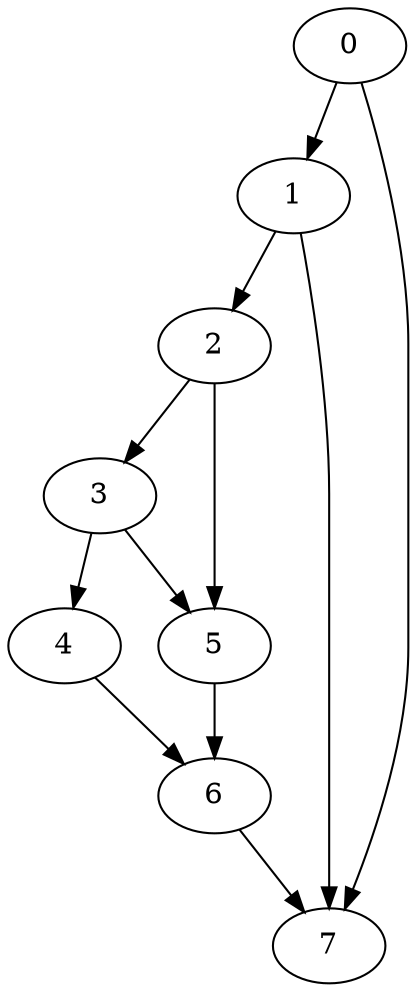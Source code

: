 digraph {
	0
	1
	2
	3
	4
	5
	6
	7
	1 -> 7
	6 -> 7
	0 -> 7
	0 -> 1
	1 -> 2
	2 -> 3
	3 -> 4
	2 -> 5
	3 -> 5
	4 -> 6
	5 -> 6
}
